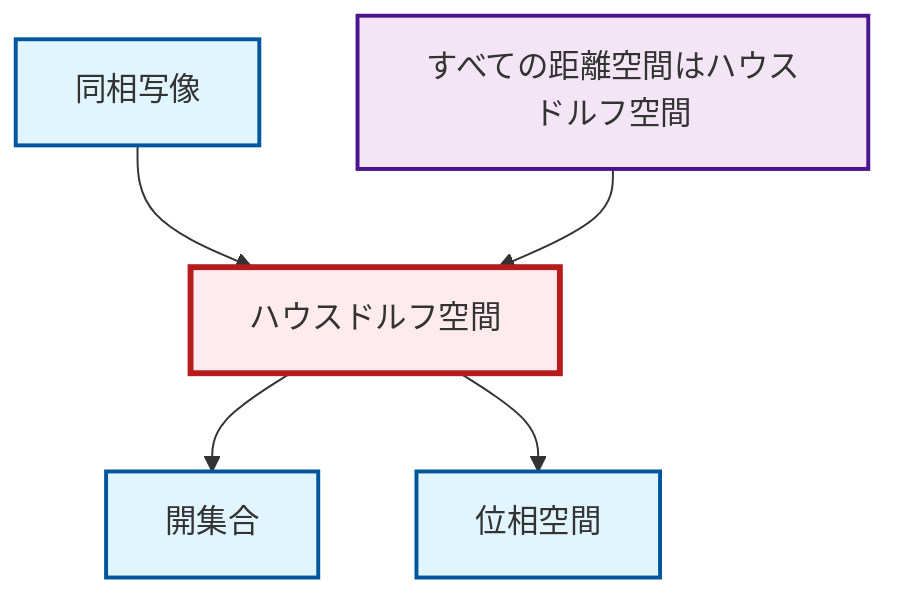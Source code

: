 graph TD
    classDef definition fill:#e1f5fe,stroke:#01579b,stroke-width:2px
    classDef theorem fill:#f3e5f5,stroke:#4a148c,stroke-width:2px
    classDef axiom fill:#fff3e0,stroke:#e65100,stroke-width:2px
    classDef example fill:#e8f5e9,stroke:#1b5e20,stroke-width:2px
    classDef current fill:#ffebee,stroke:#b71c1c,stroke-width:3px
    def-topological-space["位相空間"]:::definition
    def-open-set["開集合"]:::definition
    thm-metric-hausdorff["すべての距離空間はハウスドルフ空間"]:::theorem
    def-hausdorff["ハウスドルフ空間"]:::definition
    def-homeomorphism["同相写像"]:::definition
    def-hausdorff --> def-open-set
    def-homeomorphism --> def-hausdorff
    thm-metric-hausdorff --> def-hausdorff
    def-hausdorff --> def-topological-space
    class def-hausdorff current